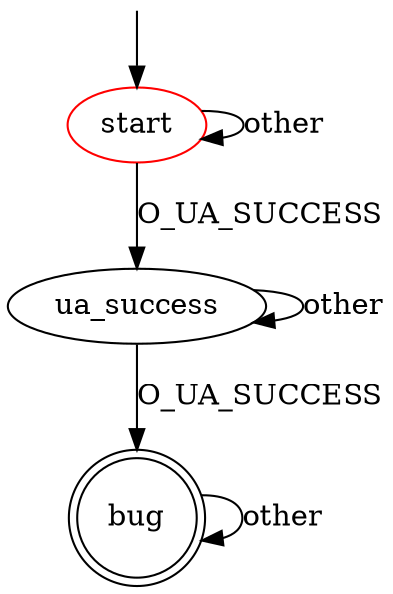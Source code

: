digraph G {
label=""
start [color="red"]
bug [shape="doublecircle"]

start -> start [label="other"]
start -> ua_success [label="O_UA_SUCCESS"]

ua_success -> bug [label="O_UA_SUCCESS"]
ua_success -> ua_success [label="other"]

bug -> bug [label="other"]

__start0 [label="" shape="none" width="0" height="0"];
__start0 -> start;
}
